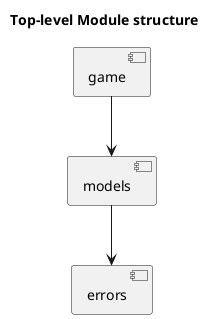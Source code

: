 @startuml

title Top-level Module structure

'Instructions:
'This codebase is utilizing ports-and-adaptor and DI to ensure code cleanliness & prevent circular
'dependencies.
'Each direct child of root module (wordle) is an organisation module. If any component of an organisational
'module imports another organisational model, record it in this module graph. Ensure that no circular
'dependencies occur.

'Test module can be disregarded for this purpose

[game] --> [models]
[models] --> [errors]

@enduml
